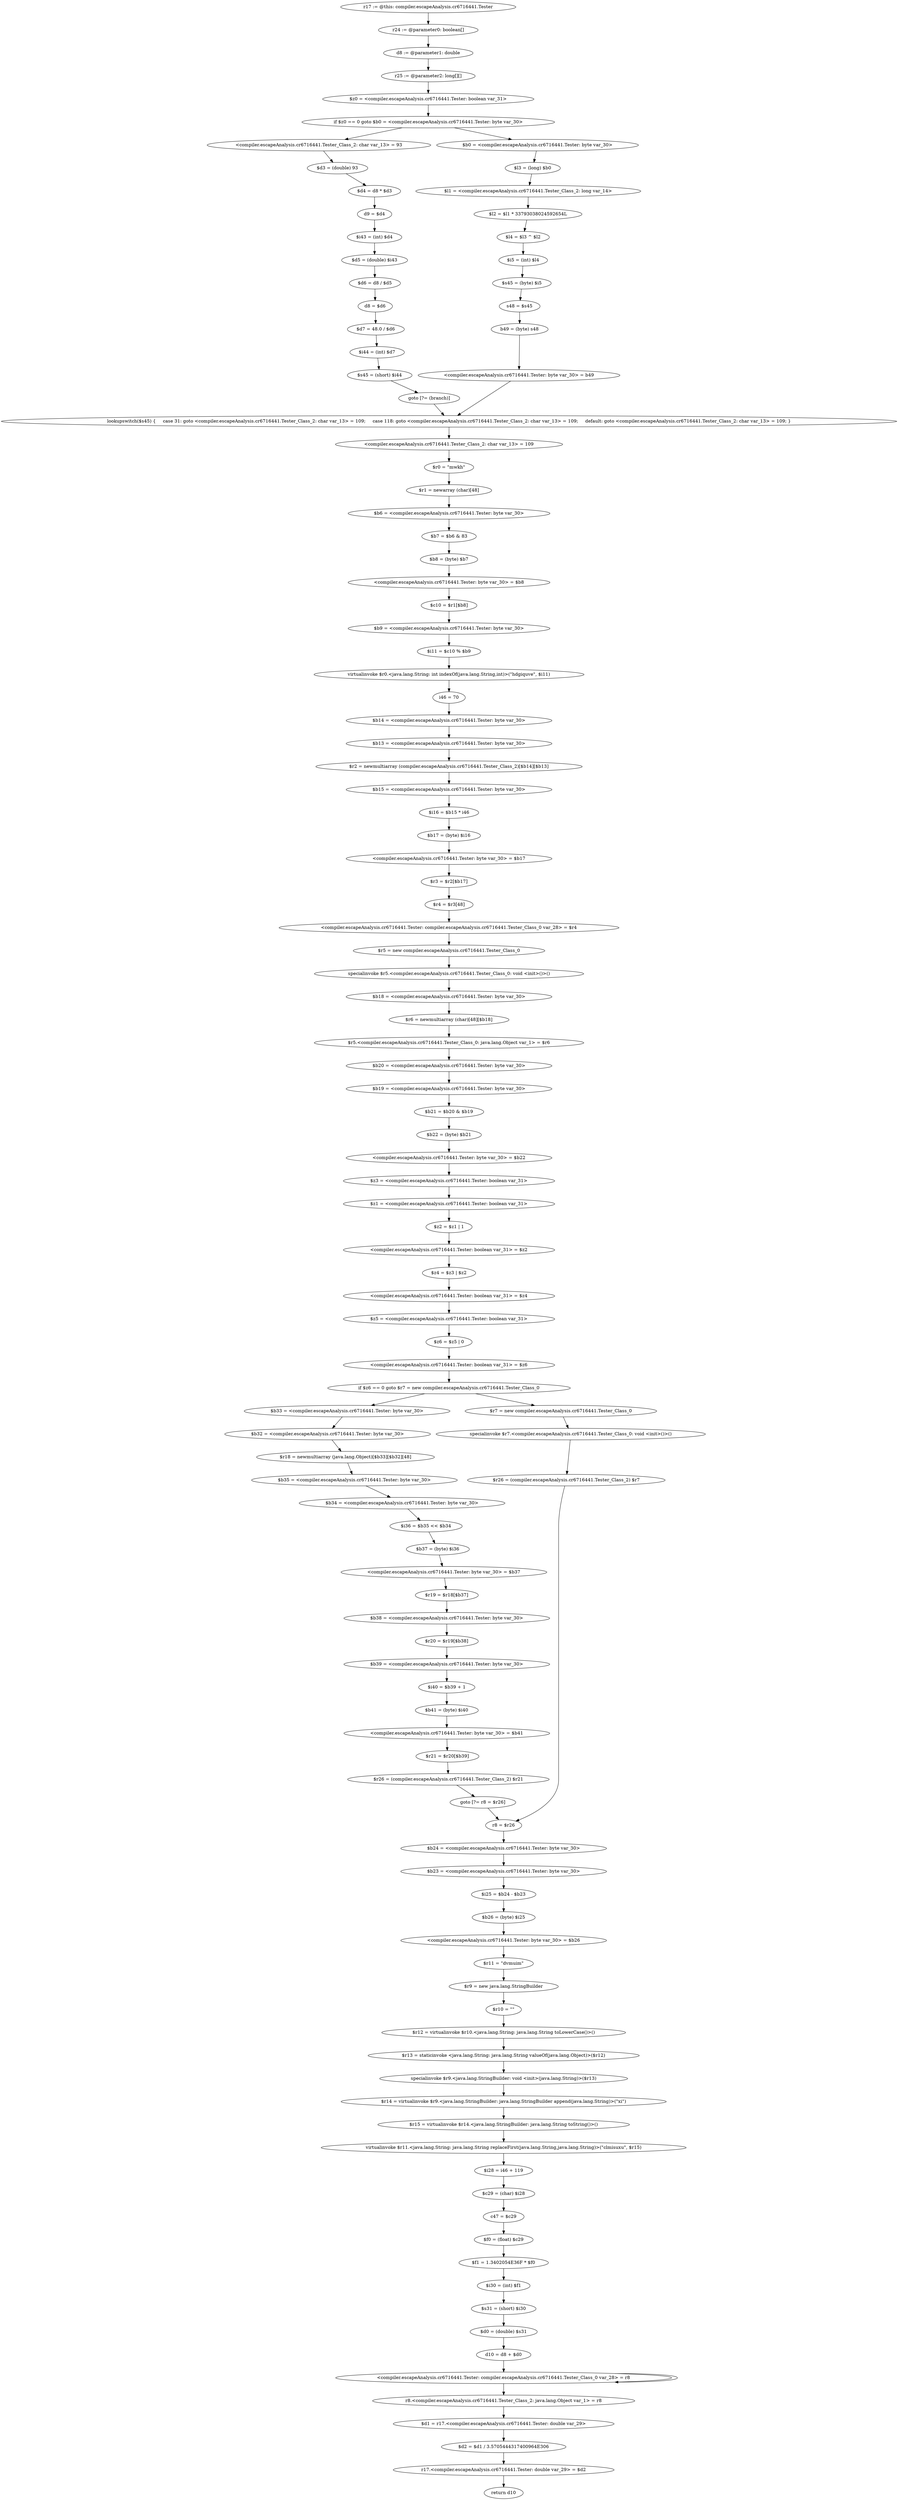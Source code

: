digraph "unitGraph" {
    "r17 := @this: compiler.escapeAnalysis.cr6716441.Tester"
    "r24 := @parameter0: boolean[]"
    "d8 := @parameter1: double"
    "r25 := @parameter2: long[][]"
    "$z0 = <compiler.escapeAnalysis.cr6716441.Tester: boolean var_31>"
    "if $z0 == 0 goto $b0 = <compiler.escapeAnalysis.cr6716441.Tester: byte var_30>"
    "<compiler.escapeAnalysis.cr6716441.Tester_Class_2: char var_13> = 93"
    "$d3 = (double) 93"
    "$d4 = d8 * $d3"
    "d9 = $d4"
    "$i43 = (int) $d4"
    "$d5 = (double) $i43"
    "$d6 = d8 / $d5"
    "d8 = $d6"
    "$d7 = 48.0 / $d6"
    "$i44 = (int) $d7"
    "$s45 = (short) $i44"
    "goto [?= (branch)]"
    "$b0 = <compiler.escapeAnalysis.cr6716441.Tester: byte var_30>"
    "$l3 = (long) $b0"
    "$l1 = <compiler.escapeAnalysis.cr6716441.Tester_Class_2: long var_14>"
    "$l2 = $l1 * 33793038024592654L"
    "$l4 = $l3 ^ $l2"
    "$i5 = (int) $l4"
    "$s45 = (byte) $i5"
    "s48 = $s45"
    "b49 = (byte) s48"
    "<compiler.escapeAnalysis.cr6716441.Tester: byte var_30> = b49"
    "lookupswitch($s45) {     case 31: goto <compiler.escapeAnalysis.cr6716441.Tester_Class_2: char var_13> = 109;     case 118: goto <compiler.escapeAnalysis.cr6716441.Tester_Class_2: char var_13> = 109;     default: goto <compiler.escapeAnalysis.cr6716441.Tester_Class_2: char var_13> = 109; }"
    "<compiler.escapeAnalysis.cr6716441.Tester_Class_2: char var_13> = 109"
    "$r0 = \"mwkh\""
    "$r1 = newarray (char)[48]"
    "$b6 = <compiler.escapeAnalysis.cr6716441.Tester: byte var_30>"
    "$b7 = $b6 & 83"
    "$b8 = (byte) $b7"
    "<compiler.escapeAnalysis.cr6716441.Tester: byte var_30> = $b8"
    "$c10 = $r1[$b8]"
    "$b9 = <compiler.escapeAnalysis.cr6716441.Tester: byte var_30>"
    "$i11 = $c10 % $b9"
    "virtualinvoke $r0.<java.lang.String: int indexOf(java.lang.String,int)>(\"hdgiquve\", $i11)"
    "i46 = 70"
    "$b14 = <compiler.escapeAnalysis.cr6716441.Tester: byte var_30>"
    "$b13 = <compiler.escapeAnalysis.cr6716441.Tester: byte var_30>"
    "$r2 = newmultiarray (compiler.escapeAnalysis.cr6716441.Tester_Class_2)[$b14][$b13]"
    "$b15 = <compiler.escapeAnalysis.cr6716441.Tester: byte var_30>"
    "$i16 = $b15 * i46"
    "$b17 = (byte) $i16"
    "<compiler.escapeAnalysis.cr6716441.Tester: byte var_30> = $b17"
    "$r3 = $r2[$b17]"
    "$r4 = $r3[48]"
    "<compiler.escapeAnalysis.cr6716441.Tester: compiler.escapeAnalysis.cr6716441.Tester_Class_0 var_28> = $r4"
    "$r5 = new compiler.escapeAnalysis.cr6716441.Tester_Class_0"
    "specialinvoke $r5.<compiler.escapeAnalysis.cr6716441.Tester_Class_0: void <init>()>()"
    "$b18 = <compiler.escapeAnalysis.cr6716441.Tester: byte var_30>"
    "$r6 = newmultiarray (char)[48][$b18]"
    "$r5.<compiler.escapeAnalysis.cr6716441.Tester_Class_0: java.lang.Object var_1> = $r6"
    "$b20 = <compiler.escapeAnalysis.cr6716441.Tester: byte var_30>"
    "$b19 = <compiler.escapeAnalysis.cr6716441.Tester: byte var_30>"
    "$b21 = $b20 & $b19"
    "$b22 = (byte) $b21"
    "<compiler.escapeAnalysis.cr6716441.Tester: byte var_30> = $b22"
    "$z3 = <compiler.escapeAnalysis.cr6716441.Tester: boolean var_31>"
    "$z1 = <compiler.escapeAnalysis.cr6716441.Tester: boolean var_31>"
    "$z2 = $z1 | 1"
    "<compiler.escapeAnalysis.cr6716441.Tester: boolean var_31> = $z2"
    "$z4 = $z3 | $z2"
    "<compiler.escapeAnalysis.cr6716441.Tester: boolean var_31> = $z4"
    "$z5 = <compiler.escapeAnalysis.cr6716441.Tester: boolean var_31>"
    "$z6 = $z5 | 0"
    "<compiler.escapeAnalysis.cr6716441.Tester: boolean var_31> = $z6"
    "if $z6 == 0 goto $r7 = new compiler.escapeAnalysis.cr6716441.Tester_Class_0"
    "$b33 = <compiler.escapeAnalysis.cr6716441.Tester: byte var_30>"
    "$b32 = <compiler.escapeAnalysis.cr6716441.Tester: byte var_30>"
    "$r18 = newmultiarray (java.lang.Object)[$b33][$b32][48]"
    "$b35 = <compiler.escapeAnalysis.cr6716441.Tester: byte var_30>"
    "$b34 = <compiler.escapeAnalysis.cr6716441.Tester: byte var_30>"
    "$i36 = $b35 << $b34"
    "$b37 = (byte) $i36"
    "<compiler.escapeAnalysis.cr6716441.Tester: byte var_30> = $b37"
    "$r19 = $r18[$b37]"
    "$b38 = <compiler.escapeAnalysis.cr6716441.Tester: byte var_30>"
    "$r20 = $r19[$b38]"
    "$b39 = <compiler.escapeAnalysis.cr6716441.Tester: byte var_30>"
    "$i40 = $b39 + 1"
    "$b41 = (byte) $i40"
    "<compiler.escapeAnalysis.cr6716441.Tester: byte var_30> = $b41"
    "$r21 = $r20[$b39]"
    "$r26 = (compiler.escapeAnalysis.cr6716441.Tester_Class_2) $r21"
    "goto [?= r8 = $r26]"
    "$r7 = new compiler.escapeAnalysis.cr6716441.Tester_Class_0"
    "specialinvoke $r7.<compiler.escapeAnalysis.cr6716441.Tester_Class_0: void <init>()>()"
    "$r26 = (compiler.escapeAnalysis.cr6716441.Tester_Class_2) $r7"
    "r8 = $r26"
    "$b24 = <compiler.escapeAnalysis.cr6716441.Tester: byte var_30>"
    "$b23 = <compiler.escapeAnalysis.cr6716441.Tester: byte var_30>"
    "$i25 = $b24 - $b23"
    "$b26 = (byte) $i25"
    "<compiler.escapeAnalysis.cr6716441.Tester: byte var_30> = $b26"
    "$r11 = \"dvmuim\""
    "$r9 = new java.lang.StringBuilder"
    "$r10 = \"\""
    "$r12 = virtualinvoke $r10.<java.lang.String: java.lang.String toLowerCase()>()"
    "$r13 = staticinvoke <java.lang.String: java.lang.String valueOf(java.lang.Object)>($r12)"
    "specialinvoke $r9.<java.lang.StringBuilder: void <init>(java.lang.String)>($r13)"
    "$r14 = virtualinvoke $r9.<java.lang.StringBuilder: java.lang.StringBuilder append(java.lang.String)>(\"xi\")"
    "$r15 = virtualinvoke $r14.<java.lang.StringBuilder: java.lang.String toString()>()"
    "virtualinvoke $r11.<java.lang.String: java.lang.String replaceFirst(java.lang.String,java.lang.String)>(\"clmisuxu\", $r15)"
    "$i28 = i46 + 119"
    "$c29 = (char) $i28"
    "c47 = $c29"
    "$f0 = (float) $c29"
    "$f1 = 1.3402054E36F * $f0"
    "$i30 = (int) $f1"
    "$s31 = (short) $i30"
    "$d0 = (double) $s31"
    "d10 = d8 + $d0"
    "<compiler.escapeAnalysis.cr6716441.Tester: compiler.escapeAnalysis.cr6716441.Tester_Class_0 var_28> = r8"
    "r8.<compiler.escapeAnalysis.cr6716441.Tester_Class_2: java.lang.Object var_1> = r8"
    "$d1 = r17.<compiler.escapeAnalysis.cr6716441.Tester: double var_29>"
    "$d2 = $d1 / 3.5705444317400964E306"
    "r17.<compiler.escapeAnalysis.cr6716441.Tester: double var_29> = $d2"
    "return d10"
    "r17 := @this: compiler.escapeAnalysis.cr6716441.Tester"->"r24 := @parameter0: boolean[]";
    "r24 := @parameter0: boolean[]"->"d8 := @parameter1: double";
    "d8 := @parameter1: double"->"r25 := @parameter2: long[][]";
    "r25 := @parameter2: long[][]"->"$z0 = <compiler.escapeAnalysis.cr6716441.Tester: boolean var_31>";
    "$z0 = <compiler.escapeAnalysis.cr6716441.Tester: boolean var_31>"->"if $z0 == 0 goto $b0 = <compiler.escapeAnalysis.cr6716441.Tester: byte var_30>";
    "if $z0 == 0 goto $b0 = <compiler.escapeAnalysis.cr6716441.Tester: byte var_30>"->"<compiler.escapeAnalysis.cr6716441.Tester_Class_2: char var_13> = 93";
    "if $z0 == 0 goto $b0 = <compiler.escapeAnalysis.cr6716441.Tester: byte var_30>"->"$b0 = <compiler.escapeAnalysis.cr6716441.Tester: byte var_30>";
    "<compiler.escapeAnalysis.cr6716441.Tester_Class_2: char var_13> = 93"->"$d3 = (double) 93";
    "$d3 = (double) 93"->"$d4 = d8 * $d3";
    "$d4 = d8 * $d3"->"d9 = $d4";
    "d9 = $d4"->"$i43 = (int) $d4";
    "$i43 = (int) $d4"->"$d5 = (double) $i43";
    "$d5 = (double) $i43"->"$d6 = d8 / $d5";
    "$d6 = d8 / $d5"->"d8 = $d6";
    "d8 = $d6"->"$d7 = 48.0 / $d6";
    "$d7 = 48.0 / $d6"->"$i44 = (int) $d7";
    "$i44 = (int) $d7"->"$s45 = (short) $i44";
    "$s45 = (short) $i44"->"goto [?= (branch)]";
    "goto [?= (branch)]"->"lookupswitch($s45) {     case 31: goto <compiler.escapeAnalysis.cr6716441.Tester_Class_2: char var_13> = 109;     case 118: goto <compiler.escapeAnalysis.cr6716441.Tester_Class_2: char var_13> = 109;     default: goto <compiler.escapeAnalysis.cr6716441.Tester_Class_2: char var_13> = 109; }";
    "$b0 = <compiler.escapeAnalysis.cr6716441.Tester: byte var_30>"->"$l3 = (long) $b0";
    "$l3 = (long) $b0"->"$l1 = <compiler.escapeAnalysis.cr6716441.Tester_Class_2: long var_14>";
    "$l1 = <compiler.escapeAnalysis.cr6716441.Tester_Class_2: long var_14>"->"$l2 = $l1 * 33793038024592654L";
    "$l2 = $l1 * 33793038024592654L"->"$l4 = $l3 ^ $l2";
    "$l4 = $l3 ^ $l2"->"$i5 = (int) $l4";
    "$i5 = (int) $l4"->"$s45 = (byte) $i5";
    "$s45 = (byte) $i5"->"s48 = $s45";
    "s48 = $s45"->"b49 = (byte) s48";
    "b49 = (byte) s48"->"<compiler.escapeAnalysis.cr6716441.Tester: byte var_30> = b49";
    "<compiler.escapeAnalysis.cr6716441.Tester: byte var_30> = b49"->"lookupswitch($s45) {     case 31: goto <compiler.escapeAnalysis.cr6716441.Tester_Class_2: char var_13> = 109;     case 118: goto <compiler.escapeAnalysis.cr6716441.Tester_Class_2: char var_13> = 109;     default: goto <compiler.escapeAnalysis.cr6716441.Tester_Class_2: char var_13> = 109; }";
    "lookupswitch($s45) {     case 31: goto <compiler.escapeAnalysis.cr6716441.Tester_Class_2: char var_13> = 109;     case 118: goto <compiler.escapeAnalysis.cr6716441.Tester_Class_2: char var_13> = 109;     default: goto <compiler.escapeAnalysis.cr6716441.Tester_Class_2: char var_13> = 109; }"->"<compiler.escapeAnalysis.cr6716441.Tester_Class_2: char var_13> = 109";
    "<compiler.escapeAnalysis.cr6716441.Tester_Class_2: char var_13> = 109"->"$r0 = \"mwkh\"";
    "$r0 = \"mwkh\""->"$r1 = newarray (char)[48]";
    "$r1 = newarray (char)[48]"->"$b6 = <compiler.escapeAnalysis.cr6716441.Tester: byte var_30>";
    "$b6 = <compiler.escapeAnalysis.cr6716441.Tester: byte var_30>"->"$b7 = $b6 & 83";
    "$b7 = $b6 & 83"->"$b8 = (byte) $b7";
    "$b8 = (byte) $b7"->"<compiler.escapeAnalysis.cr6716441.Tester: byte var_30> = $b8";
    "<compiler.escapeAnalysis.cr6716441.Tester: byte var_30> = $b8"->"$c10 = $r1[$b8]";
    "$c10 = $r1[$b8]"->"$b9 = <compiler.escapeAnalysis.cr6716441.Tester: byte var_30>";
    "$b9 = <compiler.escapeAnalysis.cr6716441.Tester: byte var_30>"->"$i11 = $c10 % $b9";
    "$i11 = $c10 % $b9"->"virtualinvoke $r0.<java.lang.String: int indexOf(java.lang.String,int)>(\"hdgiquve\", $i11)";
    "virtualinvoke $r0.<java.lang.String: int indexOf(java.lang.String,int)>(\"hdgiquve\", $i11)"->"i46 = 70";
    "i46 = 70"->"$b14 = <compiler.escapeAnalysis.cr6716441.Tester: byte var_30>";
    "$b14 = <compiler.escapeAnalysis.cr6716441.Tester: byte var_30>"->"$b13 = <compiler.escapeAnalysis.cr6716441.Tester: byte var_30>";
    "$b13 = <compiler.escapeAnalysis.cr6716441.Tester: byte var_30>"->"$r2 = newmultiarray (compiler.escapeAnalysis.cr6716441.Tester_Class_2)[$b14][$b13]";
    "$r2 = newmultiarray (compiler.escapeAnalysis.cr6716441.Tester_Class_2)[$b14][$b13]"->"$b15 = <compiler.escapeAnalysis.cr6716441.Tester: byte var_30>";
    "$b15 = <compiler.escapeAnalysis.cr6716441.Tester: byte var_30>"->"$i16 = $b15 * i46";
    "$i16 = $b15 * i46"->"$b17 = (byte) $i16";
    "$b17 = (byte) $i16"->"<compiler.escapeAnalysis.cr6716441.Tester: byte var_30> = $b17";
    "<compiler.escapeAnalysis.cr6716441.Tester: byte var_30> = $b17"->"$r3 = $r2[$b17]";
    "$r3 = $r2[$b17]"->"$r4 = $r3[48]";
    "$r4 = $r3[48]"->"<compiler.escapeAnalysis.cr6716441.Tester: compiler.escapeAnalysis.cr6716441.Tester_Class_0 var_28> = $r4";
    "<compiler.escapeAnalysis.cr6716441.Tester: compiler.escapeAnalysis.cr6716441.Tester_Class_0 var_28> = $r4"->"$r5 = new compiler.escapeAnalysis.cr6716441.Tester_Class_0";
    "$r5 = new compiler.escapeAnalysis.cr6716441.Tester_Class_0"->"specialinvoke $r5.<compiler.escapeAnalysis.cr6716441.Tester_Class_0: void <init>()>()";
    "specialinvoke $r5.<compiler.escapeAnalysis.cr6716441.Tester_Class_0: void <init>()>()"->"$b18 = <compiler.escapeAnalysis.cr6716441.Tester: byte var_30>";
    "$b18 = <compiler.escapeAnalysis.cr6716441.Tester: byte var_30>"->"$r6 = newmultiarray (char)[48][$b18]";
    "$r6 = newmultiarray (char)[48][$b18]"->"$r5.<compiler.escapeAnalysis.cr6716441.Tester_Class_0: java.lang.Object var_1> = $r6";
    "$r5.<compiler.escapeAnalysis.cr6716441.Tester_Class_0: java.lang.Object var_1> = $r6"->"$b20 = <compiler.escapeAnalysis.cr6716441.Tester: byte var_30>";
    "$b20 = <compiler.escapeAnalysis.cr6716441.Tester: byte var_30>"->"$b19 = <compiler.escapeAnalysis.cr6716441.Tester: byte var_30>";
    "$b19 = <compiler.escapeAnalysis.cr6716441.Tester: byte var_30>"->"$b21 = $b20 & $b19";
    "$b21 = $b20 & $b19"->"$b22 = (byte) $b21";
    "$b22 = (byte) $b21"->"<compiler.escapeAnalysis.cr6716441.Tester: byte var_30> = $b22";
    "<compiler.escapeAnalysis.cr6716441.Tester: byte var_30> = $b22"->"$z3 = <compiler.escapeAnalysis.cr6716441.Tester: boolean var_31>";
    "$z3 = <compiler.escapeAnalysis.cr6716441.Tester: boolean var_31>"->"$z1 = <compiler.escapeAnalysis.cr6716441.Tester: boolean var_31>";
    "$z1 = <compiler.escapeAnalysis.cr6716441.Tester: boolean var_31>"->"$z2 = $z1 | 1";
    "$z2 = $z1 | 1"->"<compiler.escapeAnalysis.cr6716441.Tester: boolean var_31> = $z2";
    "<compiler.escapeAnalysis.cr6716441.Tester: boolean var_31> = $z2"->"$z4 = $z3 | $z2";
    "$z4 = $z3 | $z2"->"<compiler.escapeAnalysis.cr6716441.Tester: boolean var_31> = $z4";
    "<compiler.escapeAnalysis.cr6716441.Tester: boolean var_31> = $z4"->"$z5 = <compiler.escapeAnalysis.cr6716441.Tester: boolean var_31>";
    "$z5 = <compiler.escapeAnalysis.cr6716441.Tester: boolean var_31>"->"$z6 = $z5 | 0";
    "$z6 = $z5 | 0"->"<compiler.escapeAnalysis.cr6716441.Tester: boolean var_31> = $z6";
    "<compiler.escapeAnalysis.cr6716441.Tester: boolean var_31> = $z6"->"if $z6 == 0 goto $r7 = new compiler.escapeAnalysis.cr6716441.Tester_Class_0";
    "if $z6 == 0 goto $r7 = new compiler.escapeAnalysis.cr6716441.Tester_Class_0"->"$b33 = <compiler.escapeAnalysis.cr6716441.Tester: byte var_30>";
    "if $z6 == 0 goto $r7 = new compiler.escapeAnalysis.cr6716441.Tester_Class_0"->"$r7 = new compiler.escapeAnalysis.cr6716441.Tester_Class_0";
    "$b33 = <compiler.escapeAnalysis.cr6716441.Tester: byte var_30>"->"$b32 = <compiler.escapeAnalysis.cr6716441.Tester: byte var_30>";
    "$b32 = <compiler.escapeAnalysis.cr6716441.Tester: byte var_30>"->"$r18 = newmultiarray (java.lang.Object)[$b33][$b32][48]";
    "$r18 = newmultiarray (java.lang.Object)[$b33][$b32][48]"->"$b35 = <compiler.escapeAnalysis.cr6716441.Tester: byte var_30>";
    "$b35 = <compiler.escapeAnalysis.cr6716441.Tester: byte var_30>"->"$b34 = <compiler.escapeAnalysis.cr6716441.Tester: byte var_30>";
    "$b34 = <compiler.escapeAnalysis.cr6716441.Tester: byte var_30>"->"$i36 = $b35 << $b34";
    "$i36 = $b35 << $b34"->"$b37 = (byte) $i36";
    "$b37 = (byte) $i36"->"<compiler.escapeAnalysis.cr6716441.Tester: byte var_30> = $b37";
    "<compiler.escapeAnalysis.cr6716441.Tester: byte var_30> = $b37"->"$r19 = $r18[$b37]";
    "$r19 = $r18[$b37]"->"$b38 = <compiler.escapeAnalysis.cr6716441.Tester: byte var_30>";
    "$b38 = <compiler.escapeAnalysis.cr6716441.Tester: byte var_30>"->"$r20 = $r19[$b38]";
    "$r20 = $r19[$b38]"->"$b39 = <compiler.escapeAnalysis.cr6716441.Tester: byte var_30>";
    "$b39 = <compiler.escapeAnalysis.cr6716441.Tester: byte var_30>"->"$i40 = $b39 + 1";
    "$i40 = $b39 + 1"->"$b41 = (byte) $i40";
    "$b41 = (byte) $i40"->"<compiler.escapeAnalysis.cr6716441.Tester: byte var_30> = $b41";
    "<compiler.escapeAnalysis.cr6716441.Tester: byte var_30> = $b41"->"$r21 = $r20[$b39]";
    "$r21 = $r20[$b39]"->"$r26 = (compiler.escapeAnalysis.cr6716441.Tester_Class_2) $r21";
    "$r26 = (compiler.escapeAnalysis.cr6716441.Tester_Class_2) $r21"->"goto [?= r8 = $r26]";
    "goto [?= r8 = $r26]"->"r8 = $r26";
    "$r7 = new compiler.escapeAnalysis.cr6716441.Tester_Class_0"->"specialinvoke $r7.<compiler.escapeAnalysis.cr6716441.Tester_Class_0: void <init>()>()";
    "specialinvoke $r7.<compiler.escapeAnalysis.cr6716441.Tester_Class_0: void <init>()>()"->"$r26 = (compiler.escapeAnalysis.cr6716441.Tester_Class_2) $r7";
    "$r26 = (compiler.escapeAnalysis.cr6716441.Tester_Class_2) $r7"->"r8 = $r26";
    "r8 = $r26"->"$b24 = <compiler.escapeAnalysis.cr6716441.Tester: byte var_30>";
    "$b24 = <compiler.escapeAnalysis.cr6716441.Tester: byte var_30>"->"$b23 = <compiler.escapeAnalysis.cr6716441.Tester: byte var_30>";
    "$b23 = <compiler.escapeAnalysis.cr6716441.Tester: byte var_30>"->"$i25 = $b24 - $b23";
    "$i25 = $b24 - $b23"->"$b26 = (byte) $i25";
    "$b26 = (byte) $i25"->"<compiler.escapeAnalysis.cr6716441.Tester: byte var_30> = $b26";
    "<compiler.escapeAnalysis.cr6716441.Tester: byte var_30> = $b26"->"$r11 = \"dvmuim\"";
    "$r11 = \"dvmuim\""->"$r9 = new java.lang.StringBuilder";
    "$r9 = new java.lang.StringBuilder"->"$r10 = \"\"";
    "$r10 = \"\""->"$r12 = virtualinvoke $r10.<java.lang.String: java.lang.String toLowerCase()>()";
    "$r12 = virtualinvoke $r10.<java.lang.String: java.lang.String toLowerCase()>()"->"$r13 = staticinvoke <java.lang.String: java.lang.String valueOf(java.lang.Object)>($r12)";
    "$r13 = staticinvoke <java.lang.String: java.lang.String valueOf(java.lang.Object)>($r12)"->"specialinvoke $r9.<java.lang.StringBuilder: void <init>(java.lang.String)>($r13)";
    "specialinvoke $r9.<java.lang.StringBuilder: void <init>(java.lang.String)>($r13)"->"$r14 = virtualinvoke $r9.<java.lang.StringBuilder: java.lang.StringBuilder append(java.lang.String)>(\"xi\")";
    "$r14 = virtualinvoke $r9.<java.lang.StringBuilder: java.lang.StringBuilder append(java.lang.String)>(\"xi\")"->"$r15 = virtualinvoke $r14.<java.lang.StringBuilder: java.lang.String toString()>()";
    "$r15 = virtualinvoke $r14.<java.lang.StringBuilder: java.lang.String toString()>()"->"virtualinvoke $r11.<java.lang.String: java.lang.String replaceFirst(java.lang.String,java.lang.String)>(\"clmisuxu\", $r15)";
    "virtualinvoke $r11.<java.lang.String: java.lang.String replaceFirst(java.lang.String,java.lang.String)>(\"clmisuxu\", $r15)"->"$i28 = i46 + 119";
    "$i28 = i46 + 119"->"$c29 = (char) $i28";
    "$c29 = (char) $i28"->"c47 = $c29";
    "c47 = $c29"->"$f0 = (float) $c29";
    "$f0 = (float) $c29"->"$f1 = 1.3402054E36F * $f0";
    "$f1 = 1.3402054E36F * $f0"->"$i30 = (int) $f1";
    "$i30 = (int) $f1"->"$s31 = (short) $i30";
    "$s31 = (short) $i30"->"$d0 = (double) $s31";
    "$d0 = (double) $s31"->"d10 = d8 + $d0";
    "d10 = d8 + $d0"->"<compiler.escapeAnalysis.cr6716441.Tester: compiler.escapeAnalysis.cr6716441.Tester_Class_0 var_28> = r8";
    "<compiler.escapeAnalysis.cr6716441.Tester: compiler.escapeAnalysis.cr6716441.Tester_Class_0 var_28> = r8"->"<compiler.escapeAnalysis.cr6716441.Tester: compiler.escapeAnalysis.cr6716441.Tester_Class_0 var_28> = r8";
    "<compiler.escapeAnalysis.cr6716441.Tester: compiler.escapeAnalysis.cr6716441.Tester_Class_0 var_28> = r8"->"r8.<compiler.escapeAnalysis.cr6716441.Tester_Class_2: java.lang.Object var_1> = r8";
    "r8.<compiler.escapeAnalysis.cr6716441.Tester_Class_2: java.lang.Object var_1> = r8"->"$d1 = r17.<compiler.escapeAnalysis.cr6716441.Tester: double var_29>";
    "$d1 = r17.<compiler.escapeAnalysis.cr6716441.Tester: double var_29>"->"$d2 = $d1 / 3.5705444317400964E306";
    "$d2 = $d1 / 3.5705444317400964E306"->"r17.<compiler.escapeAnalysis.cr6716441.Tester: double var_29> = $d2";
    "r17.<compiler.escapeAnalysis.cr6716441.Tester: double var_29> = $d2"->"return d10";
}
